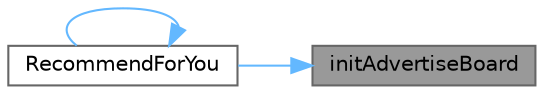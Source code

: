 digraph "initAdvertiseBoard"
{
 // LATEX_PDF_SIZE
  bgcolor="transparent";
  edge [fontname=Helvetica,fontsize=10,labelfontname=Helvetica,labelfontsize=10];
  node [fontname=Helvetica,fontsize=10,shape=box,height=0.2,width=0.4];
  rankdir="RL";
  Node1 [id="Node000001",label="initAdvertiseBoard",height=0.2,width=0.4,color="gray40", fillcolor="grey60", style="filled", fontcolor="black",tooltip="初始化广告轮播"];
  Node1 -> Node2 [id="edge1_Node000001_Node000002",dir="back",color="steelblue1",style="solid",tooltip=" "];
  Node2 [id="Node000002",label="RecommendForYou",height=0.2,width=0.4,color="grey40", fillcolor="white", style="filled",URL="$class_recommend_for_you.html#a775f3da382b2d4d16272a32ec2217232",tooltip="构造函数"];
  Node2 -> Node2 [id="edge2_Node000002_Node000002",dir="back",color="steelblue1",style="solid",tooltip=" "];
}

